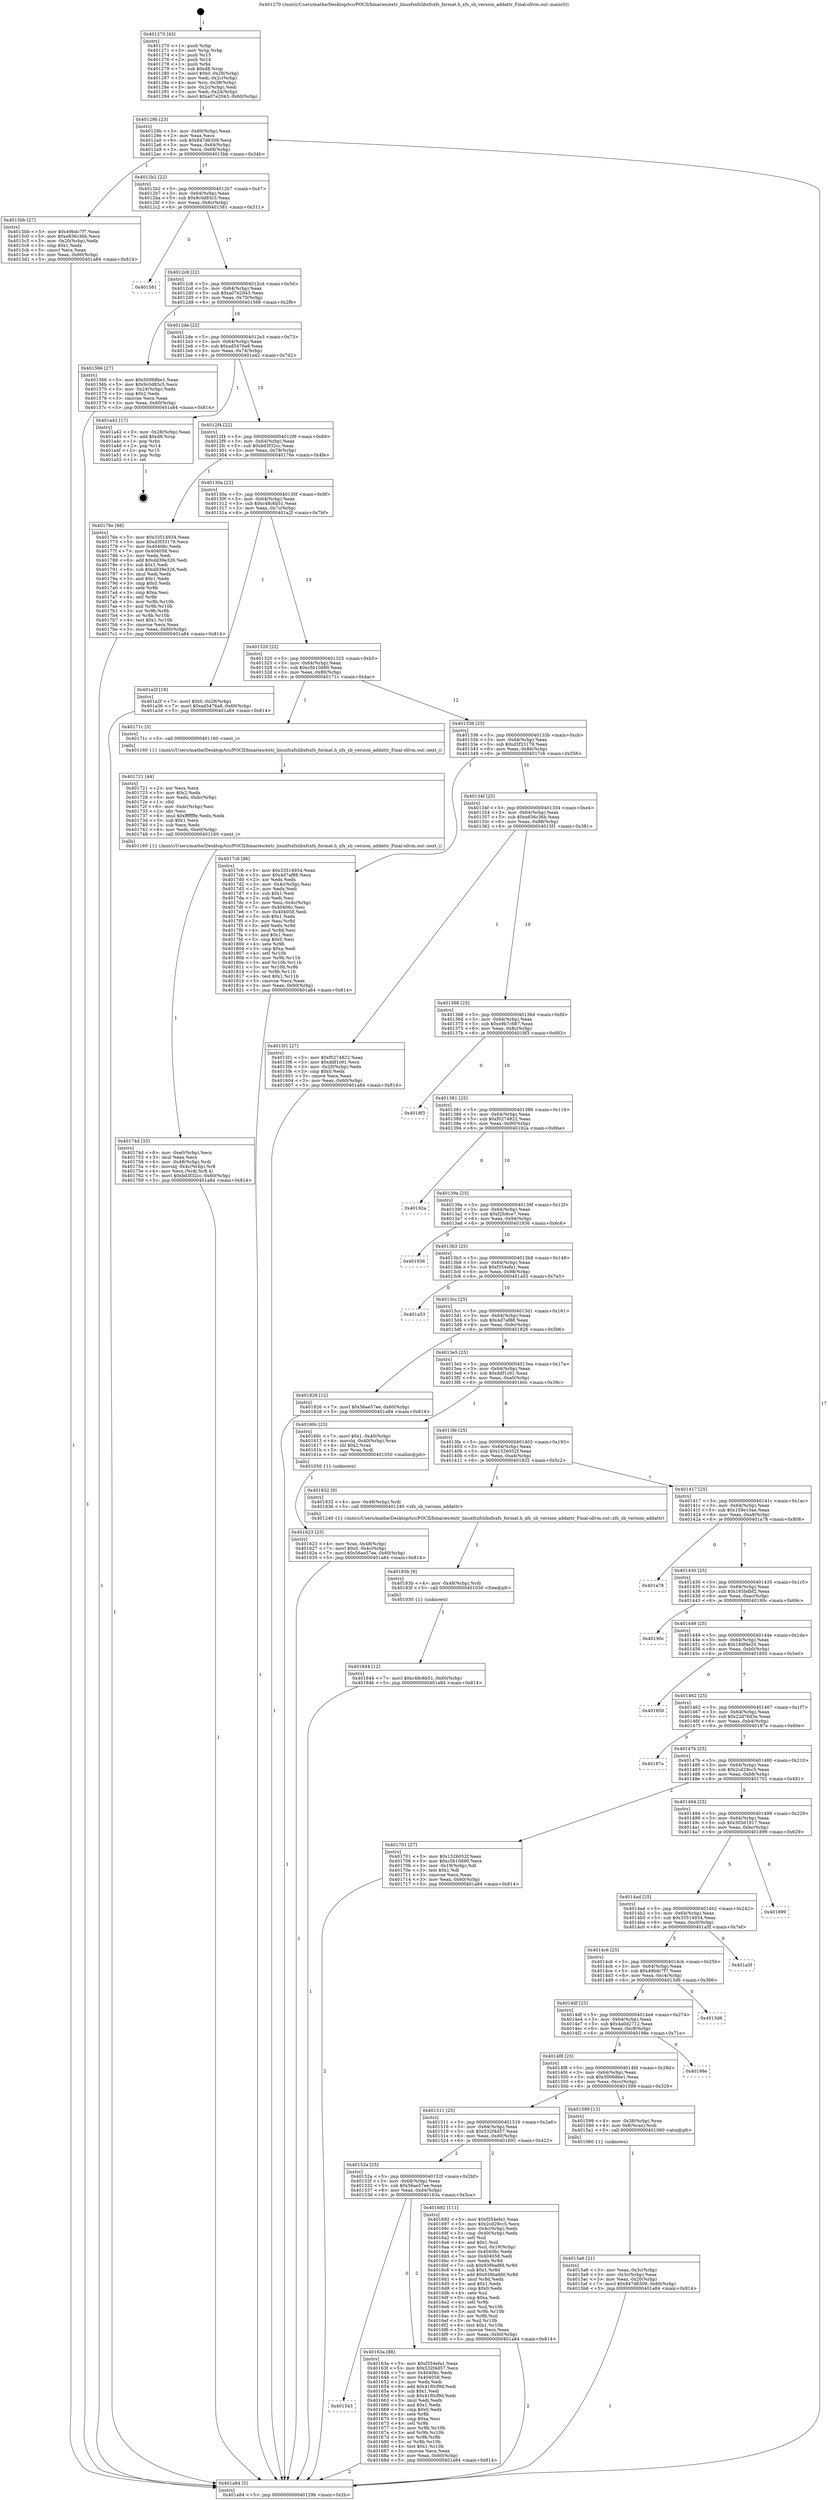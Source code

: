 digraph "0x401270" {
  label = "0x401270 (/mnt/c/Users/mathe/Desktop/tcc/POCII/binaries/extr_linuxfsxfslibxfsxfs_format.h_xfs_sb_version_addattr_Final-ollvm.out::main(0))"
  labelloc = "t"
  node[shape=record]

  Entry [label="",width=0.3,height=0.3,shape=circle,fillcolor=black,style=filled]
  "0x40129b" [label="{
     0x40129b [23]\l
     | [instrs]\l
     &nbsp;&nbsp;0x40129b \<+3\>: mov -0x60(%rbp),%eax\l
     &nbsp;&nbsp;0x40129e \<+2\>: mov %eax,%ecx\l
     &nbsp;&nbsp;0x4012a0 \<+6\>: sub $0x847d6309,%ecx\l
     &nbsp;&nbsp;0x4012a6 \<+3\>: mov %eax,-0x64(%rbp)\l
     &nbsp;&nbsp;0x4012a9 \<+3\>: mov %ecx,-0x68(%rbp)\l
     &nbsp;&nbsp;0x4012ac \<+6\>: je 00000000004015bb \<main+0x34b\>\l
  }"]
  "0x4015bb" [label="{
     0x4015bb [27]\l
     | [instrs]\l
     &nbsp;&nbsp;0x4015bb \<+5\>: mov $0x49bdc7f7,%eax\l
     &nbsp;&nbsp;0x4015c0 \<+5\>: mov $0xe836c36b,%ecx\l
     &nbsp;&nbsp;0x4015c5 \<+3\>: mov -0x20(%rbp),%edx\l
     &nbsp;&nbsp;0x4015c8 \<+3\>: cmp $0x1,%edx\l
     &nbsp;&nbsp;0x4015cb \<+3\>: cmovl %ecx,%eax\l
     &nbsp;&nbsp;0x4015ce \<+3\>: mov %eax,-0x60(%rbp)\l
     &nbsp;&nbsp;0x4015d1 \<+5\>: jmp 0000000000401a84 \<main+0x814\>\l
  }"]
  "0x4012b2" [label="{
     0x4012b2 [22]\l
     | [instrs]\l
     &nbsp;&nbsp;0x4012b2 \<+5\>: jmp 00000000004012b7 \<main+0x47\>\l
     &nbsp;&nbsp;0x4012b7 \<+3\>: mov -0x64(%rbp),%eax\l
     &nbsp;&nbsp;0x4012ba \<+5\>: sub $0x9c0d83c5,%eax\l
     &nbsp;&nbsp;0x4012bf \<+3\>: mov %eax,-0x6c(%rbp)\l
     &nbsp;&nbsp;0x4012c2 \<+6\>: je 0000000000401581 \<main+0x311\>\l
  }"]
  Exit [label="",width=0.3,height=0.3,shape=circle,fillcolor=black,style=filled,peripheries=2]
  "0x401581" [label="{
     0x401581\l
  }", style=dashed]
  "0x4012c8" [label="{
     0x4012c8 [22]\l
     | [instrs]\l
     &nbsp;&nbsp;0x4012c8 \<+5\>: jmp 00000000004012cd \<main+0x5d\>\l
     &nbsp;&nbsp;0x4012cd \<+3\>: mov -0x64(%rbp),%eax\l
     &nbsp;&nbsp;0x4012d0 \<+5\>: sub $0xa07e2043,%eax\l
     &nbsp;&nbsp;0x4012d5 \<+3\>: mov %eax,-0x70(%rbp)\l
     &nbsp;&nbsp;0x4012d8 \<+6\>: je 0000000000401566 \<main+0x2f6\>\l
  }"]
  "0x401844" [label="{
     0x401844 [12]\l
     | [instrs]\l
     &nbsp;&nbsp;0x401844 \<+7\>: movl $0xc48c6b51,-0x60(%rbp)\l
     &nbsp;&nbsp;0x40184b \<+5\>: jmp 0000000000401a84 \<main+0x814\>\l
  }"]
  "0x401566" [label="{
     0x401566 [27]\l
     | [instrs]\l
     &nbsp;&nbsp;0x401566 \<+5\>: mov $0x50068be1,%eax\l
     &nbsp;&nbsp;0x40156b \<+5\>: mov $0x9c0d83c5,%ecx\l
     &nbsp;&nbsp;0x401570 \<+3\>: mov -0x24(%rbp),%edx\l
     &nbsp;&nbsp;0x401573 \<+3\>: cmp $0x2,%edx\l
     &nbsp;&nbsp;0x401576 \<+3\>: cmovne %ecx,%eax\l
     &nbsp;&nbsp;0x401579 \<+3\>: mov %eax,-0x60(%rbp)\l
     &nbsp;&nbsp;0x40157c \<+5\>: jmp 0000000000401a84 \<main+0x814\>\l
  }"]
  "0x4012de" [label="{
     0x4012de [22]\l
     | [instrs]\l
     &nbsp;&nbsp;0x4012de \<+5\>: jmp 00000000004012e3 \<main+0x73\>\l
     &nbsp;&nbsp;0x4012e3 \<+3\>: mov -0x64(%rbp),%eax\l
     &nbsp;&nbsp;0x4012e6 \<+5\>: sub $0xad5476a8,%eax\l
     &nbsp;&nbsp;0x4012eb \<+3\>: mov %eax,-0x74(%rbp)\l
     &nbsp;&nbsp;0x4012ee \<+6\>: je 0000000000401a42 \<main+0x7d2\>\l
  }"]
  "0x401a84" [label="{
     0x401a84 [5]\l
     | [instrs]\l
     &nbsp;&nbsp;0x401a84 \<+5\>: jmp 000000000040129b \<main+0x2b\>\l
  }"]
  "0x401270" [label="{
     0x401270 [43]\l
     | [instrs]\l
     &nbsp;&nbsp;0x401270 \<+1\>: push %rbp\l
     &nbsp;&nbsp;0x401271 \<+3\>: mov %rsp,%rbp\l
     &nbsp;&nbsp;0x401274 \<+2\>: push %r15\l
     &nbsp;&nbsp;0x401276 \<+2\>: push %r14\l
     &nbsp;&nbsp;0x401278 \<+1\>: push %rbx\l
     &nbsp;&nbsp;0x401279 \<+7\>: sub $0xd8,%rsp\l
     &nbsp;&nbsp;0x401280 \<+7\>: movl $0x0,-0x28(%rbp)\l
     &nbsp;&nbsp;0x401287 \<+3\>: mov %edi,-0x2c(%rbp)\l
     &nbsp;&nbsp;0x40128a \<+4\>: mov %rsi,-0x38(%rbp)\l
     &nbsp;&nbsp;0x40128e \<+3\>: mov -0x2c(%rbp),%edi\l
     &nbsp;&nbsp;0x401291 \<+3\>: mov %edi,-0x24(%rbp)\l
     &nbsp;&nbsp;0x401294 \<+7\>: movl $0xa07e2043,-0x60(%rbp)\l
  }"]
  "0x40183b" [label="{
     0x40183b [9]\l
     | [instrs]\l
     &nbsp;&nbsp;0x40183b \<+4\>: mov -0x48(%rbp),%rdi\l
     &nbsp;&nbsp;0x40183f \<+5\>: call 0000000000401030 \<free@plt\>\l
     | [calls]\l
     &nbsp;&nbsp;0x401030 \{1\} (unknown)\l
  }"]
  "0x401a42" [label="{
     0x401a42 [17]\l
     | [instrs]\l
     &nbsp;&nbsp;0x401a42 \<+3\>: mov -0x28(%rbp),%eax\l
     &nbsp;&nbsp;0x401a45 \<+7\>: add $0xd8,%rsp\l
     &nbsp;&nbsp;0x401a4c \<+1\>: pop %rbx\l
     &nbsp;&nbsp;0x401a4d \<+2\>: pop %r14\l
     &nbsp;&nbsp;0x401a4f \<+2\>: pop %r15\l
     &nbsp;&nbsp;0x401a51 \<+1\>: pop %rbp\l
     &nbsp;&nbsp;0x401a52 \<+1\>: ret\l
  }"]
  "0x4012f4" [label="{
     0x4012f4 [22]\l
     | [instrs]\l
     &nbsp;&nbsp;0x4012f4 \<+5\>: jmp 00000000004012f9 \<main+0x89\>\l
     &nbsp;&nbsp;0x4012f9 \<+3\>: mov -0x64(%rbp),%eax\l
     &nbsp;&nbsp;0x4012fc \<+5\>: sub $0xbd3f32cc,%eax\l
     &nbsp;&nbsp;0x401301 \<+3\>: mov %eax,-0x78(%rbp)\l
     &nbsp;&nbsp;0x401304 \<+6\>: je 000000000040176e \<main+0x4fe\>\l
  }"]
  "0x40174d" [label="{
     0x40174d [33]\l
     | [instrs]\l
     &nbsp;&nbsp;0x40174d \<+6\>: mov -0xe0(%rbp),%ecx\l
     &nbsp;&nbsp;0x401753 \<+3\>: imul %eax,%ecx\l
     &nbsp;&nbsp;0x401756 \<+4\>: mov -0x48(%rbp),%rdi\l
     &nbsp;&nbsp;0x40175a \<+4\>: movslq -0x4c(%rbp),%r8\l
     &nbsp;&nbsp;0x40175e \<+4\>: mov %ecx,(%rdi,%r8,4)\l
     &nbsp;&nbsp;0x401762 \<+7\>: movl $0xbd3f32cc,-0x60(%rbp)\l
     &nbsp;&nbsp;0x401769 \<+5\>: jmp 0000000000401a84 \<main+0x814\>\l
  }"]
  "0x40176e" [label="{
     0x40176e [88]\l
     | [instrs]\l
     &nbsp;&nbsp;0x40176e \<+5\>: mov $0x33514934,%eax\l
     &nbsp;&nbsp;0x401773 \<+5\>: mov $0xd3f33179,%ecx\l
     &nbsp;&nbsp;0x401778 \<+7\>: mov 0x40406c,%edx\l
     &nbsp;&nbsp;0x40177f \<+7\>: mov 0x404058,%esi\l
     &nbsp;&nbsp;0x401786 \<+2\>: mov %edx,%edi\l
     &nbsp;&nbsp;0x401788 \<+6\>: add $0xdd39e326,%edi\l
     &nbsp;&nbsp;0x40178e \<+3\>: sub $0x1,%edi\l
     &nbsp;&nbsp;0x401791 \<+6\>: sub $0xdd39e326,%edi\l
     &nbsp;&nbsp;0x401797 \<+3\>: imul %edi,%edx\l
     &nbsp;&nbsp;0x40179a \<+3\>: and $0x1,%edx\l
     &nbsp;&nbsp;0x40179d \<+3\>: cmp $0x0,%edx\l
     &nbsp;&nbsp;0x4017a0 \<+4\>: sete %r8b\l
     &nbsp;&nbsp;0x4017a4 \<+3\>: cmp $0xa,%esi\l
     &nbsp;&nbsp;0x4017a7 \<+4\>: setl %r9b\l
     &nbsp;&nbsp;0x4017ab \<+3\>: mov %r8b,%r10b\l
     &nbsp;&nbsp;0x4017ae \<+3\>: and %r9b,%r10b\l
     &nbsp;&nbsp;0x4017b1 \<+3\>: xor %r9b,%r8b\l
     &nbsp;&nbsp;0x4017b4 \<+3\>: or %r8b,%r10b\l
     &nbsp;&nbsp;0x4017b7 \<+4\>: test $0x1,%r10b\l
     &nbsp;&nbsp;0x4017bb \<+3\>: cmovne %ecx,%eax\l
     &nbsp;&nbsp;0x4017be \<+3\>: mov %eax,-0x60(%rbp)\l
     &nbsp;&nbsp;0x4017c1 \<+5\>: jmp 0000000000401a84 \<main+0x814\>\l
  }"]
  "0x40130a" [label="{
     0x40130a [22]\l
     | [instrs]\l
     &nbsp;&nbsp;0x40130a \<+5\>: jmp 000000000040130f \<main+0x9f\>\l
     &nbsp;&nbsp;0x40130f \<+3\>: mov -0x64(%rbp),%eax\l
     &nbsp;&nbsp;0x401312 \<+5\>: sub $0xc48c6b51,%eax\l
     &nbsp;&nbsp;0x401317 \<+3\>: mov %eax,-0x7c(%rbp)\l
     &nbsp;&nbsp;0x40131a \<+6\>: je 0000000000401a2f \<main+0x7bf\>\l
  }"]
  "0x401721" [label="{
     0x401721 [44]\l
     | [instrs]\l
     &nbsp;&nbsp;0x401721 \<+2\>: xor %ecx,%ecx\l
     &nbsp;&nbsp;0x401723 \<+5\>: mov $0x2,%edx\l
     &nbsp;&nbsp;0x401728 \<+6\>: mov %edx,-0xdc(%rbp)\l
     &nbsp;&nbsp;0x40172e \<+1\>: cltd\l
     &nbsp;&nbsp;0x40172f \<+6\>: mov -0xdc(%rbp),%esi\l
     &nbsp;&nbsp;0x401735 \<+2\>: idiv %esi\l
     &nbsp;&nbsp;0x401737 \<+6\>: imul $0xfffffffe,%edx,%edx\l
     &nbsp;&nbsp;0x40173d \<+3\>: sub $0x1,%ecx\l
     &nbsp;&nbsp;0x401740 \<+2\>: sub %ecx,%edx\l
     &nbsp;&nbsp;0x401742 \<+6\>: mov %edx,-0xe0(%rbp)\l
     &nbsp;&nbsp;0x401748 \<+5\>: call 0000000000401160 \<next_i\>\l
     | [calls]\l
     &nbsp;&nbsp;0x401160 \{1\} (/mnt/c/Users/mathe/Desktop/tcc/POCII/binaries/extr_linuxfsxfslibxfsxfs_format.h_xfs_sb_version_addattr_Final-ollvm.out::next_i)\l
  }"]
  "0x401a2f" [label="{
     0x401a2f [19]\l
     | [instrs]\l
     &nbsp;&nbsp;0x401a2f \<+7\>: movl $0x0,-0x28(%rbp)\l
     &nbsp;&nbsp;0x401a36 \<+7\>: movl $0xad5476a8,-0x60(%rbp)\l
     &nbsp;&nbsp;0x401a3d \<+5\>: jmp 0000000000401a84 \<main+0x814\>\l
  }"]
  "0x401320" [label="{
     0x401320 [22]\l
     | [instrs]\l
     &nbsp;&nbsp;0x401320 \<+5\>: jmp 0000000000401325 \<main+0xb5\>\l
     &nbsp;&nbsp;0x401325 \<+3\>: mov -0x64(%rbp),%eax\l
     &nbsp;&nbsp;0x401328 \<+5\>: sub $0xc5b10d90,%eax\l
     &nbsp;&nbsp;0x40132d \<+3\>: mov %eax,-0x80(%rbp)\l
     &nbsp;&nbsp;0x401330 \<+6\>: je 000000000040171c \<main+0x4ac\>\l
  }"]
  "0x401543" [label="{
     0x401543\l
  }", style=dashed]
  "0x40171c" [label="{
     0x40171c [5]\l
     | [instrs]\l
     &nbsp;&nbsp;0x40171c \<+5\>: call 0000000000401160 \<next_i\>\l
     | [calls]\l
     &nbsp;&nbsp;0x401160 \{1\} (/mnt/c/Users/mathe/Desktop/tcc/POCII/binaries/extr_linuxfsxfslibxfsxfs_format.h_xfs_sb_version_addattr_Final-ollvm.out::next_i)\l
  }"]
  "0x401336" [label="{
     0x401336 [25]\l
     | [instrs]\l
     &nbsp;&nbsp;0x401336 \<+5\>: jmp 000000000040133b \<main+0xcb\>\l
     &nbsp;&nbsp;0x40133b \<+3\>: mov -0x64(%rbp),%eax\l
     &nbsp;&nbsp;0x40133e \<+5\>: sub $0xd3f33179,%eax\l
     &nbsp;&nbsp;0x401343 \<+6\>: mov %eax,-0x84(%rbp)\l
     &nbsp;&nbsp;0x401349 \<+6\>: je 00000000004017c6 \<main+0x556\>\l
  }"]
  "0x40163a" [label="{
     0x40163a [88]\l
     | [instrs]\l
     &nbsp;&nbsp;0x40163a \<+5\>: mov $0xf354efa1,%eax\l
     &nbsp;&nbsp;0x40163f \<+5\>: mov $0x532f4d57,%ecx\l
     &nbsp;&nbsp;0x401644 \<+7\>: mov 0x40406c,%edx\l
     &nbsp;&nbsp;0x40164b \<+7\>: mov 0x404058,%esi\l
     &nbsp;&nbsp;0x401652 \<+2\>: mov %edx,%edi\l
     &nbsp;&nbsp;0x401654 \<+6\>: add $0x41f0cf9d,%edi\l
     &nbsp;&nbsp;0x40165a \<+3\>: sub $0x1,%edi\l
     &nbsp;&nbsp;0x40165d \<+6\>: sub $0x41f0cf9d,%edi\l
     &nbsp;&nbsp;0x401663 \<+3\>: imul %edi,%edx\l
     &nbsp;&nbsp;0x401666 \<+3\>: and $0x1,%edx\l
     &nbsp;&nbsp;0x401669 \<+3\>: cmp $0x0,%edx\l
     &nbsp;&nbsp;0x40166c \<+4\>: sete %r8b\l
     &nbsp;&nbsp;0x401670 \<+3\>: cmp $0xa,%esi\l
     &nbsp;&nbsp;0x401673 \<+4\>: setl %r9b\l
     &nbsp;&nbsp;0x401677 \<+3\>: mov %r8b,%r10b\l
     &nbsp;&nbsp;0x40167a \<+3\>: and %r9b,%r10b\l
     &nbsp;&nbsp;0x40167d \<+3\>: xor %r9b,%r8b\l
     &nbsp;&nbsp;0x401680 \<+3\>: or %r8b,%r10b\l
     &nbsp;&nbsp;0x401683 \<+4\>: test $0x1,%r10b\l
     &nbsp;&nbsp;0x401687 \<+3\>: cmovne %ecx,%eax\l
     &nbsp;&nbsp;0x40168a \<+3\>: mov %eax,-0x60(%rbp)\l
     &nbsp;&nbsp;0x40168d \<+5\>: jmp 0000000000401a84 \<main+0x814\>\l
  }"]
  "0x4017c6" [label="{
     0x4017c6 [96]\l
     | [instrs]\l
     &nbsp;&nbsp;0x4017c6 \<+5\>: mov $0x33514934,%eax\l
     &nbsp;&nbsp;0x4017cb \<+5\>: mov $0x4d7af88,%ecx\l
     &nbsp;&nbsp;0x4017d0 \<+2\>: xor %edx,%edx\l
     &nbsp;&nbsp;0x4017d2 \<+3\>: mov -0x4c(%rbp),%esi\l
     &nbsp;&nbsp;0x4017d5 \<+2\>: mov %edx,%edi\l
     &nbsp;&nbsp;0x4017d7 \<+3\>: sub $0x1,%edi\l
     &nbsp;&nbsp;0x4017da \<+2\>: sub %edi,%esi\l
     &nbsp;&nbsp;0x4017dc \<+3\>: mov %esi,-0x4c(%rbp)\l
     &nbsp;&nbsp;0x4017df \<+7\>: mov 0x40406c,%esi\l
     &nbsp;&nbsp;0x4017e6 \<+7\>: mov 0x404058,%edi\l
     &nbsp;&nbsp;0x4017ed \<+3\>: sub $0x1,%edx\l
     &nbsp;&nbsp;0x4017f0 \<+3\>: mov %esi,%r8d\l
     &nbsp;&nbsp;0x4017f3 \<+3\>: add %edx,%r8d\l
     &nbsp;&nbsp;0x4017f6 \<+4\>: imul %r8d,%esi\l
     &nbsp;&nbsp;0x4017fa \<+3\>: and $0x1,%esi\l
     &nbsp;&nbsp;0x4017fd \<+3\>: cmp $0x0,%esi\l
     &nbsp;&nbsp;0x401800 \<+4\>: sete %r9b\l
     &nbsp;&nbsp;0x401804 \<+3\>: cmp $0xa,%edi\l
     &nbsp;&nbsp;0x401807 \<+4\>: setl %r10b\l
     &nbsp;&nbsp;0x40180b \<+3\>: mov %r9b,%r11b\l
     &nbsp;&nbsp;0x40180e \<+3\>: and %r10b,%r11b\l
     &nbsp;&nbsp;0x401811 \<+3\>: xor %r10b,%r9b\l
     &nbsp;&nbsp;0x401814 \<+3\>: or %r9b,%r11b\l
     &nbsp;&nbsp;0x401817 \<+4\>: test $0x1,%r11b\l
     &nbsp;&nbsp;0x40181b \<+3\>: cmovne %ecx,%eax\l
     &nbsp;&nbsp;0x40181e \<+3\>: mov %eax,-0x60(%rbp)\l
     &nbsp;&nbsp;0x401821 \<+5\>: jmp 0000000000401a84 \<main+0x814\>\l
  }"]
  "0x40134f" [label="{
     0x40134f [25]\l
     | [instrs]\l
     &nbsp;&nbsp;0x40134f \<+5\>: jmp 0000000000401354 \<main+0xe4\>\l
     &nbsp;&nbsp;0x401354 \<+3\>: mov -0x64(%rbp),%eax\l
     &nbsp;&nbsp;0x401357 \<+5\>: sub $0xe836c36b,%eax\l
     &nbsp;&nbsp;0x40135c \<+6\>: mov %eax,-0x88(%rbp)\l
     &nbsp;&nbsp;0x401362 \<+6\>: je 00000000004015f1 \<main+0x381\>\l
  }"]
  "0x40152a" [label="{
     0x40152a [25]\l
     | [instrs]\l
     &nbsp;&nbsp;0x40152a \<+5\>: jmp 000000000040152f \<main+0x2bf\>\l
     &nbsp;&nbsp;0x40152f \<+3\>: mov -0x64(%rbp),%eax\l
     &nbsp;&nbsp;0x401532 \<+5\>: sub $0x56ae57ee,%eax\l
     &nbsp;&nbsp;0x401537 \<+6\>: mov %eax,-0xd4(%rbp)\l
     &nbsp;&nbsp;0x40153d \<+6\>: je 000000000040163a \<main+0x3ca\>\l
  }"]
  "0x4015f1" [label="{
     0x4015f1 [27]\l
     | [instrs]\l
     &nbsp;&nbsp;0x4015f1 \<+5\>: mov $0xf0274822,%eax\l
     &nbsp;&nbsp;0x4015f6 \<+5\>: mov $0xddf1c91,%ecx\l
     &nbsp;&nbsp;0x4015fb \<+3\>: mov -0x20(%rbp),%edx\l
     &nbsp;&nbsp;0x4015fe \<+3\>: cmp $0x0,%edx\l
     &nbsp;&nbsp;0x401601 \<+3\>: cmove %ecx,%eax\l
     &nbsp;&nbsp;0x401604 \<+3\>: mov %eax,-0x60(%rbp)\l
     &nbsp;&nbsp;0x401607 \<+5\>: jmp 0000000000401a84 \<main+0x814\>\l
  }"]
  "0x401368" [label="{
     0x401368 [25]\l
     | [instrs]\l
     &nbsp;&nbsp;0x401368 \<+5\>: jmp 000000000040136d \<main+0xfd\>\l
     &nbsp;&nbsp;0x40136d \<+3\>: mov -0x64(%rbp),%eax\l
     &nbsp;&nbsp;0x401370 \<+5\>: sub $0xe9b7c687,%eax\l
     &nbsp;&nbsp;0x401375 \<+6\>: mov %eax,-0x8c(%rbp)\l
     &nbsp;&nbsp;0x40137b \<+6\>: je 00000000004018f3 \<main+0x683\>\l
  }"]
  "0x401692" [label="{
     0x401692 [111]\l
     | [instrs]\l
     &nbsp;&nbsp;0x401692 \<+5\>: mov $0xf354efa1,%eax\l
     &nbsp;&nbsp;0x401697 \<+5\>: mov $0x2cd29cc5,%ecx\l
     &nbsp;&nbsp;0x40169c \<+3\>: mov -0x4c(%rbp),%edx\l
     &nbsp;&nbsp;0x40169f \<+3\>: cmp -0x40(%rbp),%edx\l
     &nbsp;&nbsp;0x4016a2 \<+4\>: setl %sil\l
     &nbsp;&nbsp;0x4016a6 \<+4\>: and $0x1,%sil\l
     &nbsp;&nbsp;0x4016aa \<+4\>: mov %sil,-0x19(%rbp)\l
     &nbsp;&nbsp;0x4016ae \<+7\>: mov 0x40406c,%edx\l
     &nbsp;&nbsp;0x4016b5 \<+7\>: mov 0x404058,%edi\l
     &nbsp;&nbsp;0x4016bc \<+3\>: mov %edx,%r8d\l
     &nbsp;&nbsp;0x4016bf \<+7\>: sub $0x939ba8fd,%r8d\l
     &nbsp;&nbsp;0x4016c6 \<+4\>: sub $0x1,%r8d\l
     &nbsp;&nbsp;0x4016ca \<+7\>: add $0x939ba8fd,%r8d\l
     &nbsp;&nbsp;0x4016d1 \<+4\>: imul %r8d,%edx\l
     &nbsp;&nbsp;0x4016d5 \<+3\>: and $0x1,%edx\l
     &nbsp;&nbsp;0x4016d8 \<+3\>: cmp $0x0,%edx\l
     &nbsp;&nbsp;0x4016db \<+4\>: sete %sil\l
     &nbsp;&nbsp;0x4016df \<+3\>: cmp $0xa,%edi\l
     &nbsp;&nbsp;0x4016e2 \<+4\>: setl %r9b\l
     &nbsp;&nbsp;0x4016e6 \<+3\>: mov %sil,%r10b\l
     &nbsp;&nbsp;0x4016e9 \<+3\>: and %r9b,%r10b\l
     &nbsp;&nbsp;0x4016ec \<+3\>: xor %r9b,%sil\l
     &nbsp;&nbsp;0x4016ef \<+3\>: or %sil,%r10b\l
     &nbsp;&nbsp;0x4016f2 \<+4\>: test $0x1,%r10b\l
     &nbsp;&nbsp;0x4016f6 \<+3\>: cmovne %ecx,%eax\l
     &nbsp;&nbsp;0x4016f9 \<+3\>: mov %eax,-0x60(%rbp)\l
     &nbsp;&nbsp;0x4016fc \<+5\>: jmp 0000000000401a84 \<main+0x814\>\l
  }"]
  "0x4018f3" [label="{
     0x4018f3\l
  }", style=dashed]
  "0x401381" [label="{
     0x401381 [25]\l
     | [instrs]\l
     &nbsp;&nbsp;0x401381 \<+5\>: jmp 0000000000401386 \<main+0x116\>\l
     &nbsp;&nbsp;0x401386 \<+3\>: mov -0x64(%rbp),%eax\l
     &nbsp;&nbsp;0x401389 \<+5\>: sub $0xf0274822,%eax\l
     &nbsp;&nbsp;0x40138e \<+6\>: mov %eax,-0x90(%rbp)\l
     &nbsp;&nbsp;0x401394 \<+6\>: je 000000000040192a \<main+0x6ba\>\l
  }"]
  "0x401623" [label="{
     0x401623 [23]\l
     | [instrs]\l
     &nbsp;&nbsp;0x401623 \<+4\>: mov %rax,-0x48(%rbp)\l
     &nbsp;&nbsp;0x401627 \<+7\>: movl $0x0,-0x4c(%rbp)\l
     &nbsp;&nbsp;0x40162e \<+7\>: movl $0x56ae57ee,-0x60(%rbp)\l
     &nbsp;&nbsp;0x401635 \<+5\>: jmp 0000000000401a84 \<main+0x814\>\l
  }"]
  "0x40192a" [label="{
     0x40192a\l
  }", style=dashed]
  "0x40139a" [label="{
     0x40139a [25]\l
     | [instrs]\l
     &nbsp;&nbsp;0x40139a \<+5\>: jmp 000000000040139f \<main+0x12f\>\l
     &nbsp;&nbsp;0x40139f \<+3\>: mov -0x64(%rbp),%eax\l
     &nbsp;&nbsp;0x4013a2 \<+5\>: sub $0xf2fc6ce7,%eax\l
     &nbsp;&nbsp;0x4013a7 \<+6\>: mov %eax,-0x94(%rbp)\l
     &nbsp;&nbsp;0x4013ad \<+6\>: je 0000000000401936 \<main+0x6c6\>\l
  }"]
  "0x4015a6" [label="{
     0x4015a6 [21]\l
     | [instrs]\l
     &nbsp;&nbsp;0x4015a6 \<+3\>: mov %eax,-0x3c(%rbp)\l
     &nbsp;&nbsp;0x4015a9 \<+3\>: mov -0x3c(%rbp),%eax\l
     &nbsp;&nbsp;0x4015ac \<+3\>: mov %eax,-0x20(%rbp)\l
     &nbsp;&nbsp;0x4015af \<+7\>: movl $0x847d6309,-0x60(%rbp)\l
     &nbsp;&nbsp;0x4015b6 \<+5\>: jmp 0000000000401a84 \<main+0x814\>\l
  }"]
  "0x401936" [label="{
     0x401936\l
  }", style=dashed]
  "0x4013b3" [label="{
     0x4013b3 [25]\l
     | [instrs]\l
     &nbsp;&nbsp;0x4013b3 \<+5\>: jmp 00000000004013b8 \<main+0x148\>\l
     &nbsp;&nbsp;0x4013b8 \<+3\>: mov -0x64(%rbp),%eax\l
     &nbsp;&nbsp;0x4013bb \<+5\>: sub $0xf354efa1,%eax\l
     &nbsp;&nbsp;0x4013c0 \<+6\>: mov %eax,-0x98(%rbp)\l
     &nbsp;&nbsp;0x4013c6 \<+6\>: je 0000000000401a53 \<main+0x7e3\>\l
  }"]
  "0x401511" [label="{
     0x401511 [25]\l
     | [instrs]\l
     &nbsp;&nbsp;0x401511 \<+5\>: jmp 0000000000401516 \<main+0x2a6\>\l
     &nbsp;&nbsp;0x401516 \<+3\>: mov -0x64(%rbp),%eax\l
     &nbsp;&nbsp;0x401519 \<+5\>: sub $0x532f4d57,%eax\l
     &nbsp;&nbsp;0x40151e \<+6\>: mov %eax,-0xd0(%rbp)\l
     &nbsp;&nbsp;0x401524 \<+6\>: je 0000000000401692 \<main+0x422\>\l
  }"]
  "0x401a53" [label="{
     0x401a53\l
  }", style=dashed]
  "0x4013cc" [label="{
     0x4013cc [25]\l
     | [instrs]\l
     &nbsp;&nbsp;0x4013cc \<+5\>: jmp 00000000004013d1 \<main+0x161\>\l
     &nbsp;&nbsp;0x4013d1 \<+3\>: mov -0x64(%rbp),%eax\l
     &nbsp;&nbsp;0x4013d4 \<+5\>: sub $0x4d7af88,%eax\l
     &nbsp;&nbsp;0x4013d9 \<+6\>: mov %eax,-0x9c(%rbp)\l
     &nbsp;&nbsp;0x4013df \<+6\>: je 0000000000401826 \<main+0x5b6\>\l
  }"]
  "0x401599" [label="{
     0x401599 [13]\l
     | [instrs]\l
     &nbsp;&nbsp;0x401599 \<+4\>: mov -0x38(%rbp),%rax\l
     &nbsp;&nbsp;0x40159d \<+4\>: mov 0x8(%rax),%rdi\l
     &nbsp;&nbsp;0x4015a1 \<+5\>: call 0000000000401060 \<atoi@plt\>\l
     | [calls]\l
     &nbsp;&nbsp;0x401060 \{1\} (unknown)\l
  }"]
  "0x401826" [label="{
     0x401826 [12]\l
     | [instrs]\l
     &nbsp;&nbsp;0x401826 \<+7\>: movl $0x56ae57ee,-0x60(%rbp)\l
     &nbsp;&nbsp;0x40182d \<+5\>: jmp 0000000000401a84 \<main+0x814\>\l
  }"]
  "0x4013e5" [label="{
     0x4013e5 [25]\l
     | [instrs]\l
     &nbsp;&nbsp;0x4013e5 \<+5\>: jmp 00000000004013ea \<main+0x17a\>\l
     &nbsp;&nbsp;0x4013ea \<+3\>: mov -0x64(%rbp),%eax\l
     &nbsp;&nbsp;0x4013ed \<+5\>: sub $0xddf1c91,%eax\l
     &nbsp;&nbsp;0x4013f2 \<+6\>: mov %eax,-0xa0(%rbp)\l
     &nbsp;&nbsp;0x4013f8 \<+6\>: je 000000000040160c \<main+0x39c\>\l
  }"]
  "0x4014f8" [label="{
     0x4014f8 [25]\l
     | [instrs]\l
     &nbsp;&nbsp;0x4014f8 \<+5\>: jmp 00000000004014fd \<main+0x28d\>\l
     &nbsp;&nbsp;0x4014fd \<+3\>: mov -0x64(%rbp),%eax\l
     &nbsp;&nbsp;0x401500 \<+5\>: sub $0x50068be1,%eax\l
     &nbsp;&nbsp;0x401505 \<+6\>: mov %eax,-0xcc(%rbp)\l
     &nbsp;&nbsp;0x40150b \<+6\>: je 0000000000401599 \<main+0x329\>\l
  }"]
  "0x40160c" [label="{
     0x40160c [23]\l
     | [instrs]\l
     &nbsp;&nbsp;0x40160c \<+7\>: movl $0x1,-0x40(%rbp)\l
     &nbsp;&nbsp;0x401613 \<+4\>: movslq -0x40(%rbp),%rax\l
     &nbsp;&nbsp;0x401617 \<+4\>: shl $0x2,%rax\l
     &nbsp;&nbsp;0x40161b \<+3\>: mov %rax,%rdi\l
     &nbsp;&nbsp;0x40161e \<+5\>: call 0000000000401050 \<malloc@plt\>\l
     | [calls]\l
     &nbsp;&nbsp;0x401050 \{1\} (unknown)\l
  }"]
  "0x4013fe" [label="{
     0x4013fe [25]\l
     | [instrs]\l
     &nbsp;&nbsp;0x4013fe \<+5\>: jmp 0000000000401403 \<main+0x193\>\l
     &nbsp;&nbsp;0x401403 \<+3\>: mov -0x64(%rbp),%eax\l
     &nbsp;&nbsp;0x401406 \<+5\>: sub $0x1526052f,%eax\l
     &nbsp;&nbsp;0x40140b \<+6\>: mov %eax,-0xa4(%rbp)\l
     &nbsp;&nbsp;0x401411 \<+6\>: je 0000000000401832 \<main+0x5c2\>\l
  }"]
  "0x40198e" [label="{
     0x40198e\l
  }", style=dashed]
  "0x401832" [label="{
     0x401832 [9]\l
     | [instrs]\l
     &nbsp;&nbsp;0x401832 \<+4\>: mov -0x48(%rbp),%rdi\l
     &nbsp;&nbsp;0x401836 \<+5\>: call 0000000000401240 \<xfs_sb_version_addattr\>\l
     | [calls]\l
     &nbsp;&nbsp;0x401240 \{1\} (/mnt/c/Users/mathe/Desktop/tcc/POCII/binaries/extr_linuxfsxfslibxfsxfs_format.h_xfs_sb_version_addattr_Final-ollvm.out::xfs_sb_version_addattr)\l
  }"]
  "0x401417" [label="{
     0x401417 [25]\l
     | [instrs]\l
     &nbsp;&nbsp;0x401417 \<+5\>: jmp 000000000040141c \<main+0x1ac\>\l
     &nbsp;&nbsp;0x40141c \<+3\>: mov -0x64(%rbp),%eax\l
     &nbsp;&nbsp;0x40141f \<+5\>: sub $0x159e10ae,%eax\l
     &nbsp;&nbsp;0x401424 \<+6\>: mov %eax,-0xa8(%rbp)\l
     &nbsp;&nbsp;0x40142a \<+6\>: je 0000000000401a78 \<main+0x808\>\l
  }"]
  "0x4014df" [label="{
     0x4014df [25]\l
     | [instrs]\l
     &nbsp;&nbsp;0x4014df \<+5\>: jmp 00000000004014e4 \<main+0x274\>\l
     &nbsp;&nbsp;0x4014e4 \<+3\>: mov -0x64(%rbp),%eax\l
     &nbsp;&nbsp;0x4014e7 \<+5\>: sub $0x4a0d2712,%eax\l
     &nbsp;&nbsp;0x4014ec \<+6\>: mov %eax,-0xc8(%rbp)\l
     &nbsp;&nbsp;0x4014f2 \<+6\>: je 000000000040198e \<main+0x71e\>\l
  }"]
  "0x401a78" [label="{
     0x401a78\l
  }", style=dashed]
  "0x401430" [label="{
     0x401430 [25]\l
     | [instrs]\l
     &nbsp;&nbsp;0x401430 \<+5\>: jmp 0000000000401435 \<main+0x1c5\>\l
     &nbsp;&nbsp;0x401435 \<+3\>: mov -0x64(%rbp),%eax\l
     &nbsp;&nbsp;0x401438 \<+5\>: sub $0x165bdbf2,%eax\l
     &nbsp;&nbsp;0x40143d \<+6\>: mov %eax,-0xac(%rbp)\l
     &nbsp;&nbsp;0x401443 \<+6\>: je 000000000040190c \<main+0x69c\>\l
  }"]
  "0x4015d6" [label="{
     0x4015d6\l
  }", style=dashed]
  "0x40190c" [label="{
     0x40190c\l
  }", style=dashed]
  "0x401449" [label="{
     0x401449 [25]\l
     | [instrs]\l
     &nbsp;&nbsp;0x401449 \<+5\>: jmp 000000000040144e \<main+0x1de\>\l
     &nbsp;&nbsp;0x40144e \<+3\>: mov -0x64(%rbp),%eax\l
     &nbsp;&nbsp;0x401451 \<+5\>: sub $0x18df4e20,%eax\l
     &nbsp;&nbsp;0x401456 \<+6\>: mov %eax,-0xb0(%rbp)\l
     &nbsp;&nbsp;0x40145c \<+6\>: je 0000000000401850 \<main+0x5e0\>\l
  }"]
  "0x4014c6" [label="{
     0x4014c6 [25]\l
     | [instrs]\l
     &nbsp;&nbsp;0x4014c6 \<+5\>: jmp 00000000004014cb \<main+0x25b\>\l
     &nbsp;&nbsp;0x4014cb \<+3\>: mov -0x64(%rbp),%eax\l
     &nbsp;&nbsp;0x4014ce \<+5\>: sub $0x49bdc7f7,%eax\l
     &nbsp;&nbsp;0x4014d3 \<+6\>: mov %eax,-0xc4(%rbp)\l
     &nbsp;&nbsp;0x4014d9 \<+6\>: je 00000000004015d6 \<main+0x366\>\l
  }"]
  "0x401850" [label="{
     0x401850\l
  }", style=dashed]
  "0x401462" [label="{
     0x401462 [25]\l
     | [instrs]\l
     &nbsp;&nbsp;0x401462 \<+5\>: jmp 0000000000401467 \<main+0x1f7\>\l
     &nbsp;&nbsp;0x401467 \<+3\>: mov -0x64(%rbp),%eax\l
     &nbsp;&nbsp;0x40146a \<+5\>: sub $0x22d76d3e,%eax\l
     &nbsp;&nbsp;0x40146f \<+6\>: mov %eax,-0xb4(%rbp)\l
     &nbsp;&nbsp;0x401475 \<+6\>: je 000000000040187e \<main+0x60e\>\l
  }"]
  "0x401a5f" [label="{
     0x401a5f\l
  }", style=dashed]
  "0x40187e" [label="{
     0x40187e\l
  }", style=dashed]
  "0x40147b" [label="{
     0x40147b [25]\l
     | [instrs]\l
     &nbsp;&nbsp;0x40147b \<+5\>: jmp 0000000000401480 \<main+0x210\>\l
     &nbsp;&nbsp;0x401480 \<+3\>: mov -0x64(%rbp),%eax\l
     &nbsp;&nbsp;0x401483 \<+5\>: sub $0x2cd29cc5,%eax\l
     &nbsp;&nbsp;0x401488 \<+6\>: mov %eax,-0xb8(%rbp)\l
     &nbsp;&nbsp;0x40148e \<+6\>: je 0000000000401701 \<main+0x491\>\l
  }"]
  "0x4014ad" [label="{
     0x4014ad [25]\l
     | [instrs]\l
     &nbsp;&nbsp;0x4014ad \<+5\>: jmp 00000000004014b2 \<main+0x242\>\l
     &nbsp;&nbsp;0x4014b2 \<+3\>: mov -0x64(%rbp),%eax\l
     &nbsp;&nbsp;0x4014b5 \<+5\>: sub $0x33514934,%eax\l
     &nbsp;&nbsp;0x4014ba \<+6\>: mov %eax,-0xc0(%rbp)\l
     &nbsp;&nbsp;0x4014c0 \<+6\>: je 0000000000401a5f \<main+0x7ef\>\l
  }"]
  "0x401701" [label="{
     0x401701 [27]\l
     | [instrs]\l
     &nbsp;&nbsp;0x401701 \<+5\>: mov $0x1526052f,%eax\l
     &nbsp;&nbsp;0x401706 \<+5\>: mov $0xc5b10d90,%ecx\l
     &nbsp;&nbsp;0x40170b \<+3\>: mov -0x19(%rbp),%dl\l
     &nbsp;&nbsp;0x40170e \<+3\>: test $0x1,%dl\l
     &nbsp;&nbsp;0x401711 \<+3\>: cmovne %ecx,%eax\l
     &nbsp;&nbsp;0x401714 \<+3\>: mov %eax,-0x60(%rbp)\l
     &nbsp;&nbsp;0x401717 \<+5\>: jmp 0000000000401a84 \<main+0x814\>\l
  }"]
  "0x401494" [label="{
     0x401494 [25]\l
     | [instrs]\l
     &nbsp;&nbsp;0x401494 \<+5\>: jmp 0000000000401499 \<main+0x229\>\l
     &nbsp;&nbsp;0x401499 \<+3\>: mov -0x64(%rbp),%eax\l
     &nbsp;&nbsp;0x40149c \<+5\>: sub $0x303d1917,%eax\l
     &nbsp;&nbsp;0x4014a1 \<+6\>: mov %eax,-0xbc(%rbp)\l
     &nbsp;&nbsp;0x4014a7 \<+6\>: je 0000000000401899 \<main+0x629\>\l
  }"]
  "0x401899" [label="{
     0x401899\l
  }", style=dashed]
  Entry -> "0x401270" [label=" 1"]
  "0x40129b" -> "0x4015bb" [label=" 1"]
  "0x40129b" -> "0x4012b2" [label=" 17"]
  "0x401a42" -> Exit [label=" 1"]
  "0x4012b2" -> "0x401581" [label=" 0"]
  "0x4012b2" -> "0x4012c8" [label=" 17"]
  "0x401a2f" -> "0x401a84" [label=" 1"]
  "0x4012c8" -> "0x401566" [label=" 1"]
  "0x4012c8" -> "0x4012de" [label=" 16"]
  "0x401566" -> "0x401a84" [label=" 1"]
  "0x401270" -> "0x40129b" [label=" 1"]
  "0x401a84" -> "0x40129b" [label=" 17"]
  "0x401844" -> "0x401a84" [label=" 1"]
  "0x4012de" -> "0x401a42" [label=" 1"]
  "0x4012de" -> "0x4012f4" [label=" 15"]
  "0x40183b" -> "0x401844" [label=" 1"]
  "0x4012f4" -> "0x40176e" [label=" 1"]
  "0x4012f4" -> "0x40130a" [label=" 14"]
  "0x401832" -> "0x40183b" [label=" 1"]
  "0x40130a" -> "0x401a2f" [label=" 1"]
  "0x40130a" -> "0x401320" [label=" 13"]
  "0x401826" -> "0x401a84" [label=" 1"]
  "0x401320" -> "0x40171c" [label=" 1"]
  "0x401320" -> "0x401336" [label=" 12"]
  "0x4017c6" -> "0x401a84" [label=" 1"]
  "0x401336" -> "0x4017c6" [label=" 1"]
  "0x401336" -> "0x40134f" [label=" 11"]
  "0x40176e" -> "0x401a84" [label=" 1"]
  "0x40134f" -> "0x4015f1" [label=" 1"]
  "0x40134f" -> "0x401368" [label=" 10"]
  "0x401721" -> "0x40174d" [label=" 1"]
  "0x401368" -> "0x4018f3" [label=" 0"]
  "0x401368" -> "0x401381" [label=" 10"]
  "0x40171c" -> "0x401721" [label=" 1"]
  "0x401381" -> "0x40192a" [label=" 0"]
  "0x401381" -> "0x40139a" [label=" 10"]
  "0x401692" -> "0x401a84" [label=" 2"]
  "0x40139a" -> "0x401936" [label=" 0"]
  "0x40139a" -> "0x4013b3" [label=" 10"]
  "0x40163a" -> "0x401a84" [label=" 2"]
  "0x4013b3" -> "0x401a53" [label=" 0"]
  "0x4013b3" -> "0x4013cc" [label=" 10"]
  "0x40152a" -> "0x401543" [label=" 0"]
  "0x4013cc" -> "0x401826" [label=" 1"]
  "0x4013cc" -> "0x4013e5" [label=" 9"]
  "0x40152a" -> "0x40163a" [label=" 2"]
  "0x4013e5" -> "0x40160c" [label=" 1"]
  "0x4013e5" -> "0x4013fe" [label=" 8"]
  "0x401511" -> "0x40152a" [label=" 2"]
  "0x4013fe" -> "0x401832" [label=" 1"]
  "0x4013fe" -> "0x401417" [label=" 7"]
  "0x401511" -> "0x401692" [label=" 2"]
  "0x401417" -> "0x401a78" [label=" 0"]
  "0x401417" -> "0x401430" [label=" 7"]
  "0x401623" -> "0x401a84" [label=" 1"]
  "0x401430" -> "0x40190c" [label=" 0"]
  "0x401430" -> "0x401449" [label=" 7"]
  "0x40160c" -> "0x401623" [label=" 1"]
  "0x401449" -> "0x401850" [label=" 0"]
  "0x401449" -> "0x401462" [label=" 7"]
  "0x4015bb" -> "0x401a84" [label=" 1"]
  "0x401462" -> "0x40187e" [label=" 0"]
  "0x401462" -> "0x40147b" [label=" 7"]
  "0x4015a6" -> "0x401a84" [label=" 1"]
  "0x40147b" -> "0x401701" [label=" 2"]
  "0x40147b" -> "0x401494" [label=" 5"]
  "0x4014f8" -> "0x401511" [label=" 4"]
  "0x401494" -> "0x401899" [label=" 0"]
  "0x401494" -> "0x4014ad" [label=" 5"]
  "0x401599" -> "0x4015a6" [label=" 1"]
  "0x4014ad" -> "0x401a5f" [label=" 0"]
  "0x4014ad" -> "0x4014c6" [label=" 5"]
  "0x4015f1" -> "0x401a84" [label=" 1"]
  "0x4014c6" -> "0x4015d6" [label=" 0"]
  "0x4014c6" -> "0x4014df" [label=" 5"]
  "0x401701" -> "0x401a84" [label=" 2"]
  "0x4014df" -> "0x40198e" [label=" 0"]
  "0x4014df" -> "0x4014f8" [label=" 5"]
  "0x40174d" -> "0x401a84" [label=" 1"]
  "0x4014f8" -> "0x401599" [label=" 1"]
}
